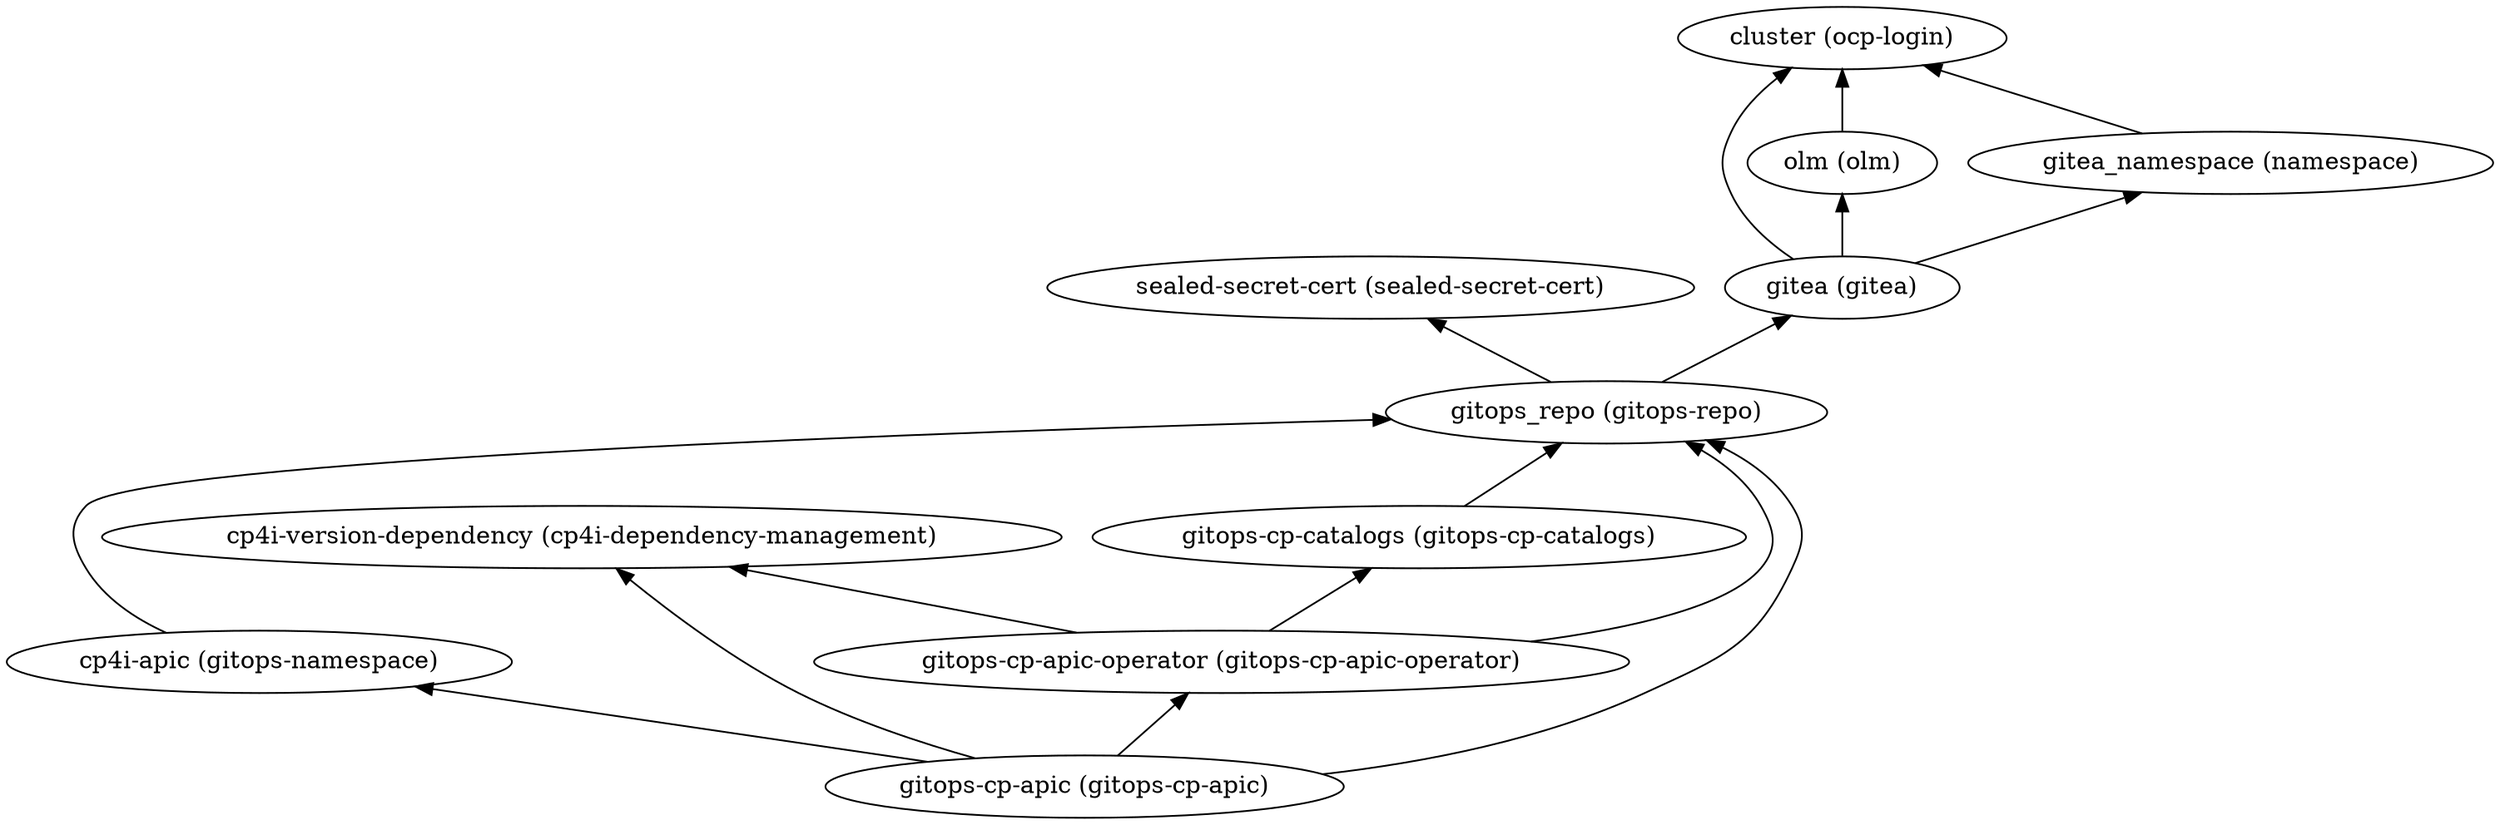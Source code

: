 digraph {
    rankdir="BT"
    "cp4i-version-dependency (cp4i-dependency-management)"
"gitops-cp-apic (gitops-cp-apic)" -> "gitops_repo (gitops-repo)"
"gitops-cp-apic (gitops-cp-apic)" -> "cp4i-apic (gitops-namespace)"
"gitops-cp-apic (gitops-cp-apic)" -> "gitops-cp-apic-operator (gitops-cp-apic-operator)"
"gitops-cp-apic (gitops-cp-apic)" -> "cp4i-version-dependency (cp4i-dependency-management)"
"gitops-cp-apic (gitops-cp-apic)"
"gitops_repo (gitops-repo)" -> "sealed-secret-cert (sealed-secret-cert)"
"gitops_repo (gitops-repo)" -> "gitea (gitea)"
"gitops_repo (gitops-repo)"
"sealed-secret-cert (sealed-secret-cert)"
"gitea (gitea)" -> "cluster (ocp-login)"
"gitea (gitea)" -> "olm (olm)"
"gitea (gitea)" -> "gitea_namespace (namespace)"
"gitea (gitea)"
"cluster (ocp-login)"
"olm (olm)" -> "cluster (ocp-login)"
"olm (olm)"
"gitea_namespace (namespace)" -> "cluster (ocp-login)"
"gitea_namespace (namespace)"
"cp4i-apic (gitops-namespace)" -> "gitops_repo (gitops-repo)"
"cp4i-apic (gitops-namespace)"
"gitops-cp-apic-operator (gitops-cp-apic-operator)" -> "gitops_repo (gitops-repo)"
"gitops-cp-apic-operator (gitops-cp-apic-operator)" -> "gitops-cp-catalogs (gitops-cp-catalogs)"
"gitops-cp-apic-operator (gitops-cp-apic-operator)" -> "cp4i-version-dependency (cp4i-dependency-management)"
"gitops-cp-apic-operator (gitops-cp-apic-operator)"
"gitops-cp-catalogs (gitops-cp-catalogs)" -> "gitops_repo (gitops-repo)"
"gitops-cp-catalogs (gitops-cp-catalogs)"
  }